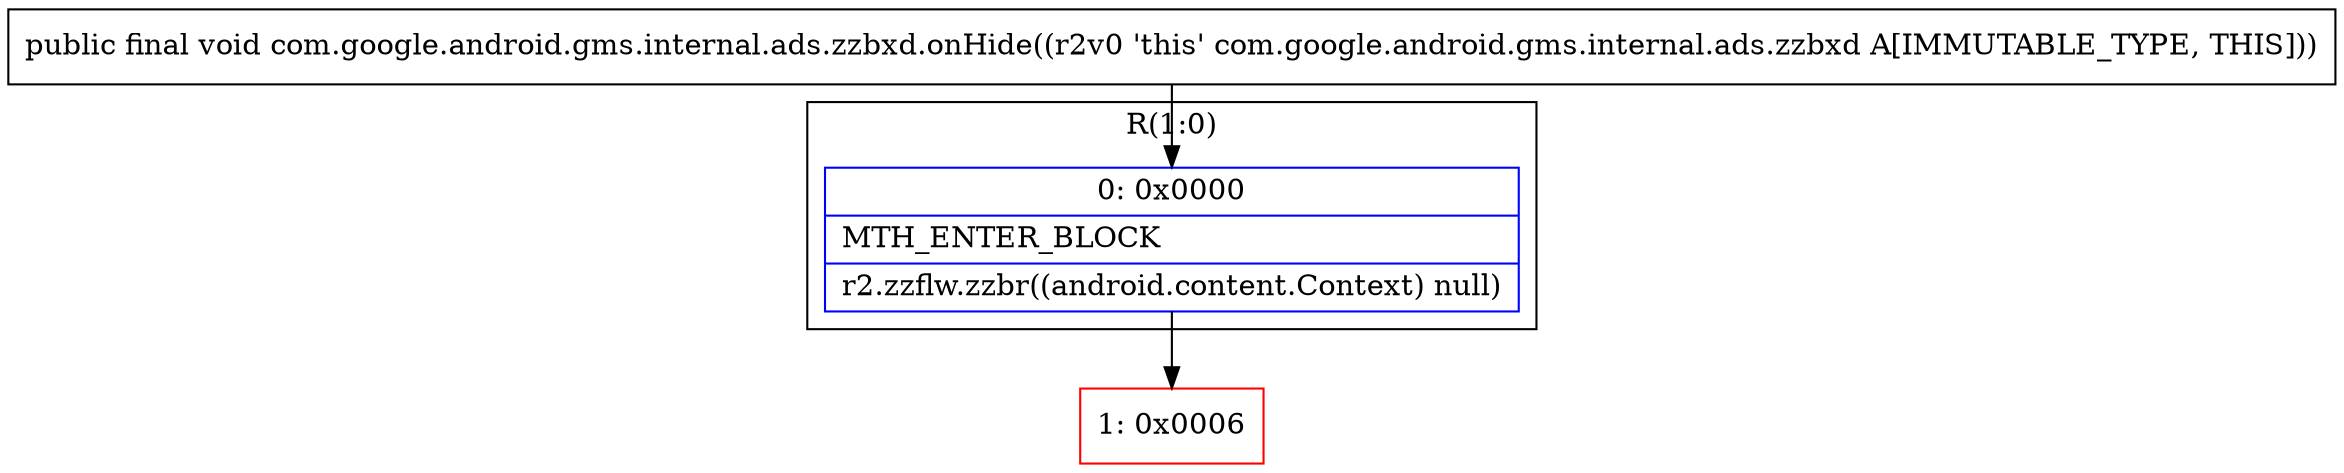 digraph "CFG forcom.google.android.gms.internal.ads.zzbxd.onHide()V" {
subgraph cluster_Region_1821542723 {
label = "R(1:0)";
node [shape=record,color=blue];
Node_0 [shape=record,label="{0\:\ 0x0000|MTH_ENTER_BLOCK\l|r2.zzflw.zzbr((android.content.Context) null)\l}"];
}
Node_1 [shape=record,color=red,label="{1\:\ 0x0006}"];
MethodNode[shape=record,label="{public final void com.google.android.gms.internal.ads.zzbxd.onHide((r2v0 'this' com.google.android.gms.internal.ads.zzbxd A[IMMUTABLE_TYPE, THIS])) }"];
MethodNode -> Node_0;
Node_0 -> Node_1;
}

